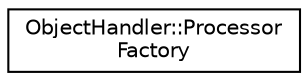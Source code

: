 digraph "Graphical Class Hierarchy"
{
  edge [fontname="Helvetica",fontsize="10",labelfontname="Helvetica",labelfontsize="10"];
  node [fontname="Helvetica",fontsize="10",shape=record];
  rankdir="LR";
  Node0 [label="ObjectHandler::Processor\lFactory",height=0.2,width=0.4,color="black", fillcolor="white", style="filled",URL="$class_object_handler_1_1_processor_factory.html",tooltip="Manage all of the Processor objects which are defined for this environment. "];
}
